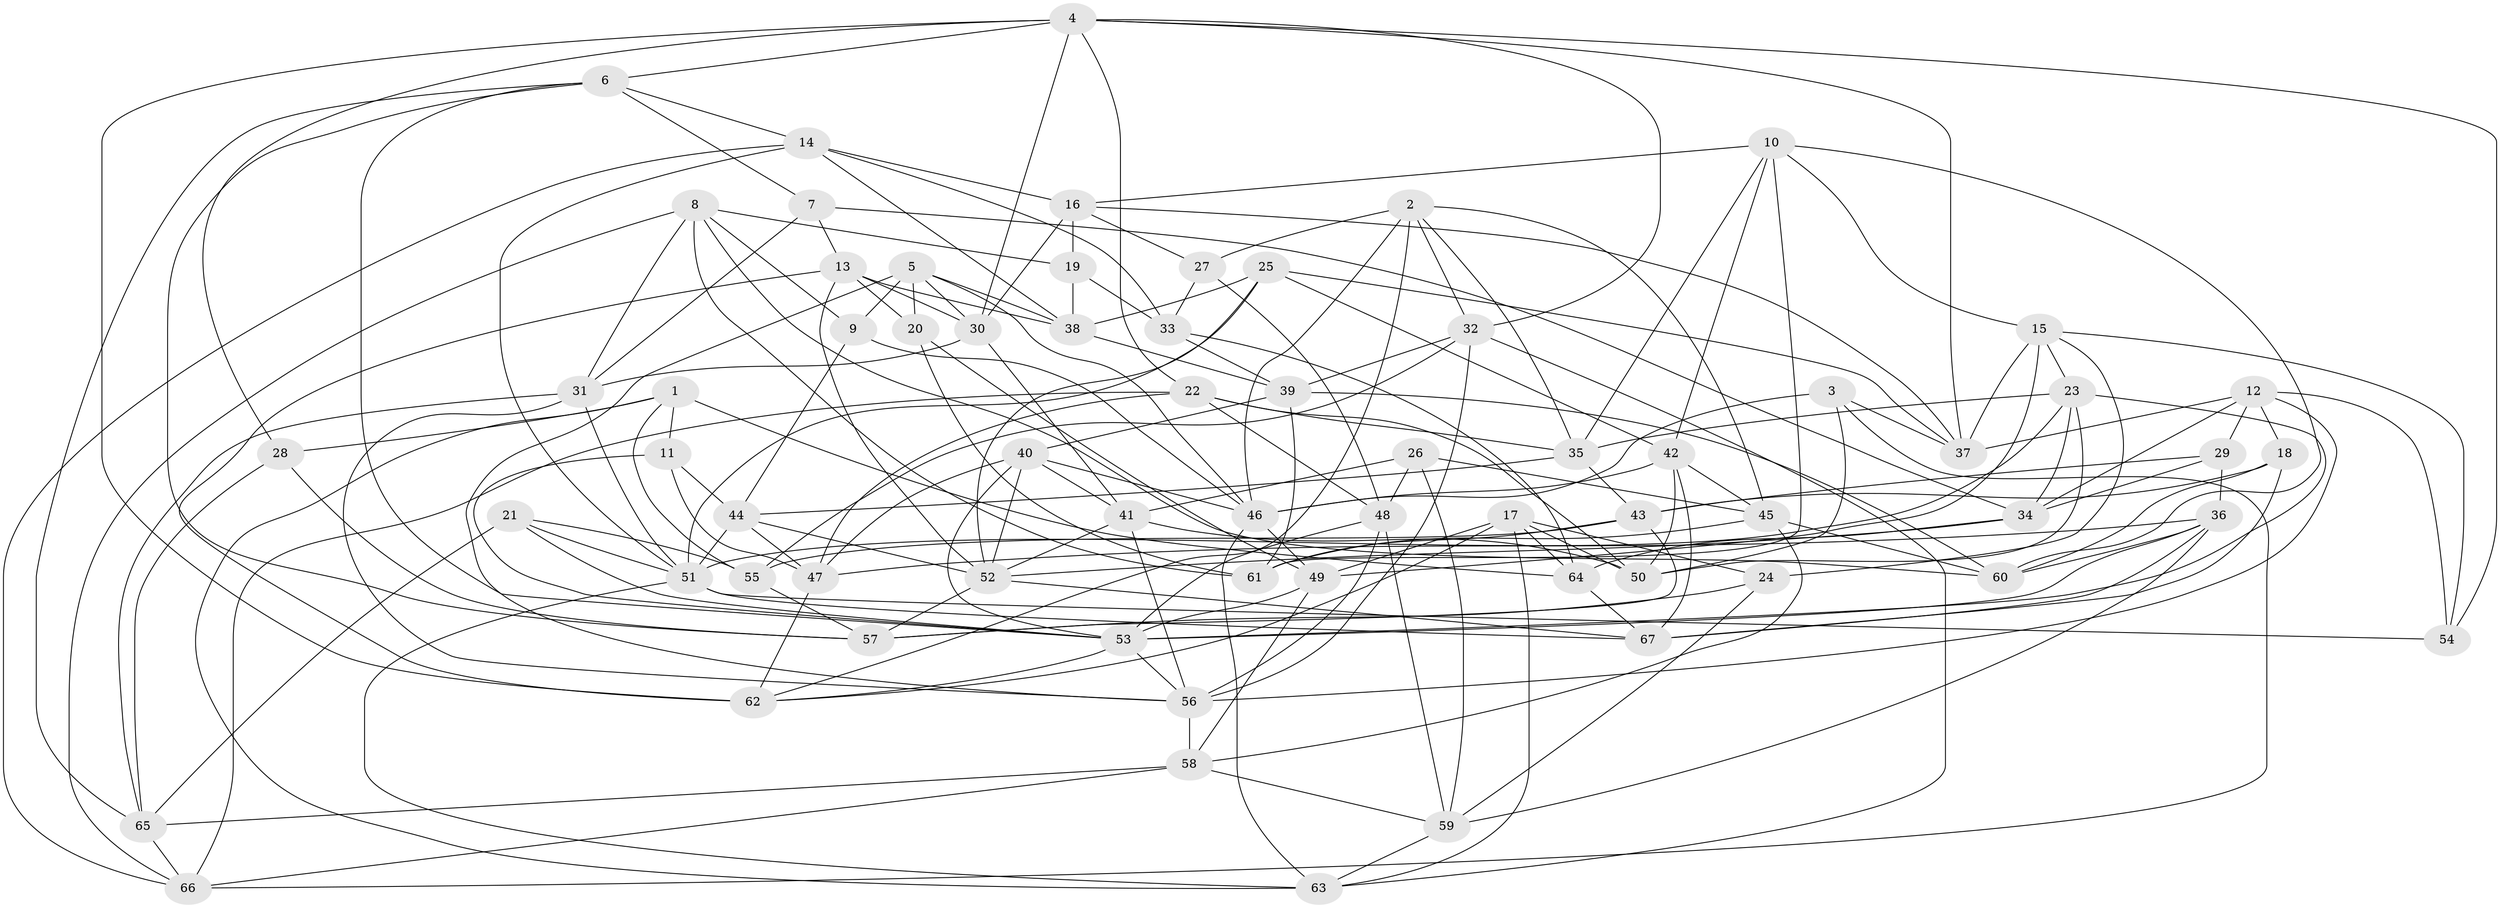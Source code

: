 // original degree distribution, {4: 1.0}
// Generated by graph-tools (version 1.1) at 2025/50/03/09/25 03:50:44]
// undirected, 67 vertices, 192 edges
graph export_dot {
graph [start="1"]
  node [color=gray90,style=filled];
  1;
  2;
  3;
  4;
  5;
  6;
  7;
  8;
  9;
  10;
  11;
  12;
  13;
  14;
  15;
  16;
  17;
  18;
  19;
  20;
  21;
  22;
  23;
  24;
  25;
  26;
  27;
  28;
  29;
  30;
  31;
  32;
  33;
  34;
  35;
  36;
  37;
  38;
  39;
  40;
  41;
  42;
  43;
  44;
  45;
  46;
  47;
  48;
  49;
  50;
  51;
  52;
  53;
  54;
  55;
  56;
  57;
  58;
  59;
  60;
  61;
  62;
  63;
  64;
  65;
  66;
  67;
  1 -- 11 [weight=1.0];
  1 -- 28 [weight=1.0];
  1 -- 55 [weight=2.0];
  1 -- 63 [weight=1.0];
  1 -- 64 [weight=1.0];
  2 -- 27 [weight=1.0];
  2 -- 32 [weight=1.0];
  2 -- 35 [weight=1.0];
  2 -- 45 [weight=1.0];
  2 -- 46 [weight=1.0];
  2 -- 62 [weight=1.0];
  3 -- 37 [weight=1.0];
  3 -- 46 [weight=1.0];
  3 -- 50 [weight=1.0];
  3 -- 66 [weight=1.0];
  4 -- 6 [weight=1.0];
  4 -- 22 [weight=1.0];
  4 -- 28 [weight=1.0];
  4 -- 30 [weight=1.0];
  4 -- 32 [weight=1.0];
  4 -- 37 [weight=1.0];
  4 -- 54 [weight=1.0];
  4 -- 62 [weight=1.0];
  5 -- 9 [weight=1.0];
  5 -- 20 [weight=1.0];
  5 -- 30 [weight=1.0];
  5 -- 38 [weight=1.0];
  5 -- 46 [weight=1.0];
  5 -- 56 [weight=1.0];
  6 -- 7 [weight=1.0];
  6 -- 14 [weight=1.0];
  6 -- 53 [weight=1.0];
  6 -- 57 [weight=1.0];
  6 -- 65 [weight=1.0];
  7 -- 13 [weight=1.0];
  7 -- 31 [weight=1.0];
  7 -- 34 [weight=1.0];
  8 -- 9 [weight=1.0];
  8 -- 19 [weight=1.0];
  8 -- 31 [weight=1.0];
  8 -- 60 [weight=1.0];
  8 -- 61 [weight=1.0];
  8 -- 66 [weight=1.0];
  9 -- 44 [weight=1.0];
  9 -- 46 [weight=1.0];
  10 -- 15 [weight=1.0];
  10 -- 16 [weight=1.0];
  10 -- 35 [weight=1.0];
  10 -- 42 [weight=1.0];
  10 -- 60 [weight=1.0];
  10 -- 61 [weight=1.0];
  11 -- 44 [weight=1.0];
  11 -- 47 [weight=1.0];
  11 -- 53 [weight=1.0];
  12 -- 18 [weight=1.0];
  12 -- 29 [weight=1.0];
  12 -- 34 [weight=1.0];
  12 -- 37 [weight=1.0];
  12 -- 54 [weight=1.0];
  12 -- 56 [weight=1.0];
  13 -- 20 [weight=1.0];
  13 -- 30 [weight=1.0];
  13 -- 38 [weight=1.0];
  13 -- 52 [weight=1.0];
  13 -- 62 [weight=1.0];
  14 -- 16 [weight=1.0];
  14 -- 33 [weight=1.0];
  14 -- 38 [weight=1.0];
  14 -- 51 [weight=1.0];
  14 -- 66 [weight=1.0];
  15 -- 23 [weight=1.0];
  15 -- 24 [weight=1.0];
  15 -- 37 [weight=1.0];
  15 -- 49 [weight=1.0];
  15 -- 54 [weight=1.0];
  16 -- 19 [weight=1.0];
  16 -- 27 [weight=1.0];
  16 -- 30 [weight=1.0];
  16 -- 37 [weight=1.0];
  17 -- 24 [weight=1.0];
  17 -- 49 [weight=1.0];
  17 -- 50 [weight=1.0];
  17 -- 62 [weight=1.0];
  17 -- 63 [weight=1.0];
  17 -- 64 [weight=1.0];
  18 -- 43 [weight=1.0];
  18 -- 60 [weight=1.0];
  18 -- 67 [weight=1.0];
  19 -- 33 [weight=1.0];
  19 -- 38 [weight=1.0];
  20 -- 49 [weight=1.0];
  20 -- 61 [weight=1.0];
  21 -- 51 [weight=1.0];
  21 -- 53 [weight=1.0];
  21 -- 55 [weight=1.0];
  21 -- 65 [weight=1.0];
  22 -- 35 [weight=1.0];
  22 -- 47 [weight=1.0];
  22 -- 48 [weight=1.0];
  22 -- 50 [weight=1.0];
  22 -- 66 [weight=1.0];
  23 -- 34 [weight=1.0];
  23 -- 35 [weight=1.0];
  23 -- 50 [weight=1.0];
  23 -- 51 [weight=1.0];
  23 -- 53 [weight=1.0];
  24 -- 57 [weight=1.0];
  24 -- 59 [weight=1.0];
  25 -- 37 [weight=1.0];
  25 -- 38 [weight=1.0];
  25 -- 42 [weight=1.0];
  25 -- 51 [weight=2.0];
  25 -- 52 [weight=1.0];
  26 -- 41 [weight=1.0];
  26 -- 45 [weight=1.0];
  26 -- 48 [weight=1.0];
  26 -- 59 [weight=1.0];
  27 -- 33 [weight=1.0];
  27 -- 48 [weight=1.0];
  28 -- 57 [weight=1.0];
  28 -- 65 [weight=1.0];
  29 -- 34 [weight=1.0];
  29 -- 36 [weight=1.0];
  29 -- 43 [weight=1.0];
  30 -- 31 [weight=1.0];
  30 -- 41 [weight=1.0];
  31 -- 51 [weight=1.0];
  31 -- 56 [weight=1.0];
  31 -- 65 [weight=1.0];
  32 -- 39 [weight=1.0];
  32 -- 55 [weight=1.0];
  32 -- 56 [weight=1.0];
  32 -- 63 [weight=1.0];
  33 -- 39 [weight=1.0];
  33 -- 64 [weight=2.0];
  34 -- 52 [weight=1.0];
  34 -- 64 [weight=1.0];
  35 -- 43 [weight=1.0];
  35 -- 44 [weight=1.0];
  36 -- 47 [weight=1.0];
  36 -- 53 [weight=1.0];
  36 -- 59 [weight=1.0];
  36 -- 60 [weight=1.0];
  36 -- 67 [weight=1.0];
  38 -- 39 [weight=1.0];
  39 -- 40 [weight=1.0];
  39 -- 60 [weight=1.0];
  39 -- 61 [weight=1.0];
  40 -- 41 [weight=1.0];
  40 -- 46 [weight=1.0];
  40 -- 47 [weight=1.0];
  40 -- 52 [weight=1.0];
  40 -- 53 [weight=1.0];
  41 -- 50 [weight=1.0];
  41 -- 52 [weight=1.0];
  41 -- 56 [weight=1.0];
  42 -- 45 [weight=1.0];
  42 -- 46 [weight=1.0];
  42 -- 50 [weight=1.0];
  42 -- 67 [weight=1.0];
  43 -- 55 [weight=1.0];
  43 -- 57 [weight=1.0];
  43 -- 61 [weight=1.0];
  44 -- 47 [weight=1.0];
  44 -- 51 [weight=1.0];
  44 -- 52 [weight=1.0];
  45 -- 58 [weight=1.0];
  45 -- 60 [weight=1.0];
  45 -- 61 [weight=1.0];
  46 -- 49 [weight=1.0];
  46 -- 63 [weight=1.0];
  47 -- 62 [weight=1.0];
  48 -- 53 [weight=1.0];
  48 -- 56 [weight=1.0];
  48 -- 59 [weight=1.0];
  49 -- 53 [weight=1.0];
  49 -- 58 [weight=1.0];
  51 -- 54 [weight=1.0];
  51 -- 63 [weight=1.0];
  51 -- 67 [weight=1.0];
  52 -- 57 [weight=1.0];
  52 -- 67 [weight=1.0];
  53 -- 56 [weight=1.0];
  53 -- 62 [weight=1.0];
  55 -- 57 [weight=1.0];
  56 -- 58 [weight=1.0];
  58 -- 59 [weight=1.0];
  58 -- 65 [weight=1.0];
  58 -- 66 [weight=1.0];
  59 -- 63 [weight=1.0];
  64 -- 67 [weight=1.0];
  65 -- 66 [weight=1.0];
}
